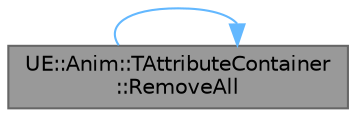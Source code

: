 digraph "UE::Anim::TAttributeContainer::RemoveAll"
{
 // INTERACTIVE_SVG=YES
 // LATEX_PDF_SIZE
  bgcolor="transparent";
  edge [fontname=Helvetica,fontsize=10,labelfontname=Helvetica,labelfontsize=10];
  node [fontname=Helvetica,fontsize=10,shape=box,height=0.2,width=0.4];
  rankdir="LR";
  Node1 [id="Node000001",label="UE::Anim::TAttributeContainer\l::RemoveAll",height=0.2,width=0.4,color="gray40", fillcolor="grey60", style="filled", fontcolor="black",tooltip="Removes all, if existing, an attribute type/value entries of the specified AttributeType."];
  Node1 -> Node1 [id="edge1_Node000001_Node000001",color="steelblue1",style="solid",tooltip=" "];
}
